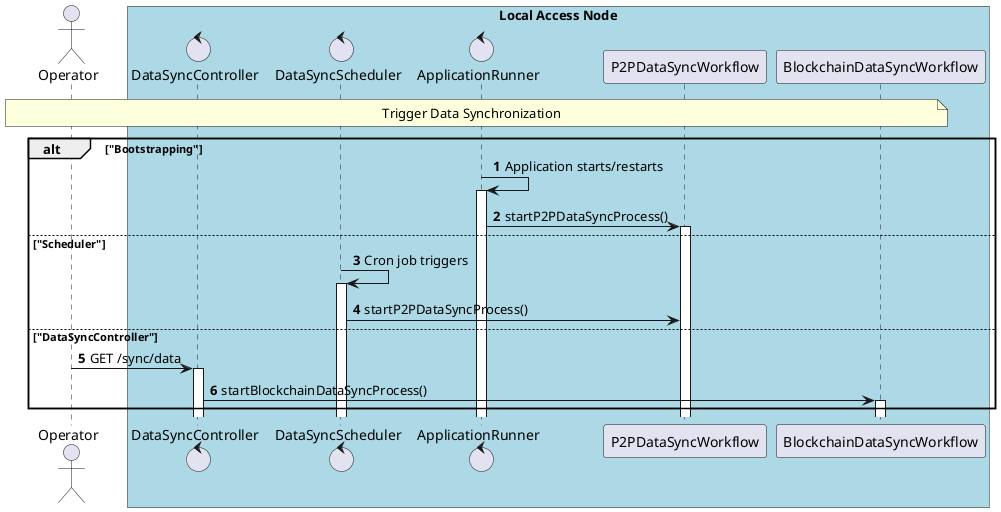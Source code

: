@startuml
'https://plantuml.com/sequence-diagram

autonumber
skinparam BoxPadding 10

' -------------------- Headers -------------------- '

actor "Operator" as operator

box "Local Access Node" #LightBlue
    control "DataSyncController" as data_sync_controller
    control "DataSyncScheduler" as data_sync_scheduler
    control "ApplicationRunner" as applicationRunner
    participant "P2PDataSyncWorkflow" as p2p_data_sync_workflow
    participant "BlockchainDataSyncWorkflow" as blk_data_sync_workflow
end box

' -------------------- Diagram -------------------- '

note over operator, blk_data_sync_workflow
    Trigger Data Synchronization
end note

alt "Bootstrapping"
    applicationRunner -> applicationRunner++: Application starts/restarts
    applicationRunner -> p2p_data_sync_workflow++: startP2PDataSyncProcess()
else "Scheduler"
    data_sync_scheduler -> data_sync_scheduler++: Cron job triggers
    data_sync_scheduler -> p2p_data_sync_workflow: startP2PDataSyncProcess()
else "DataSyncController"
    operator -> data_sync_controller++: GET /sync/data
    data_sync_controller -> blk_data_sync_workflow++: startBlockchainDataSyncProcess()
end

@enduml
